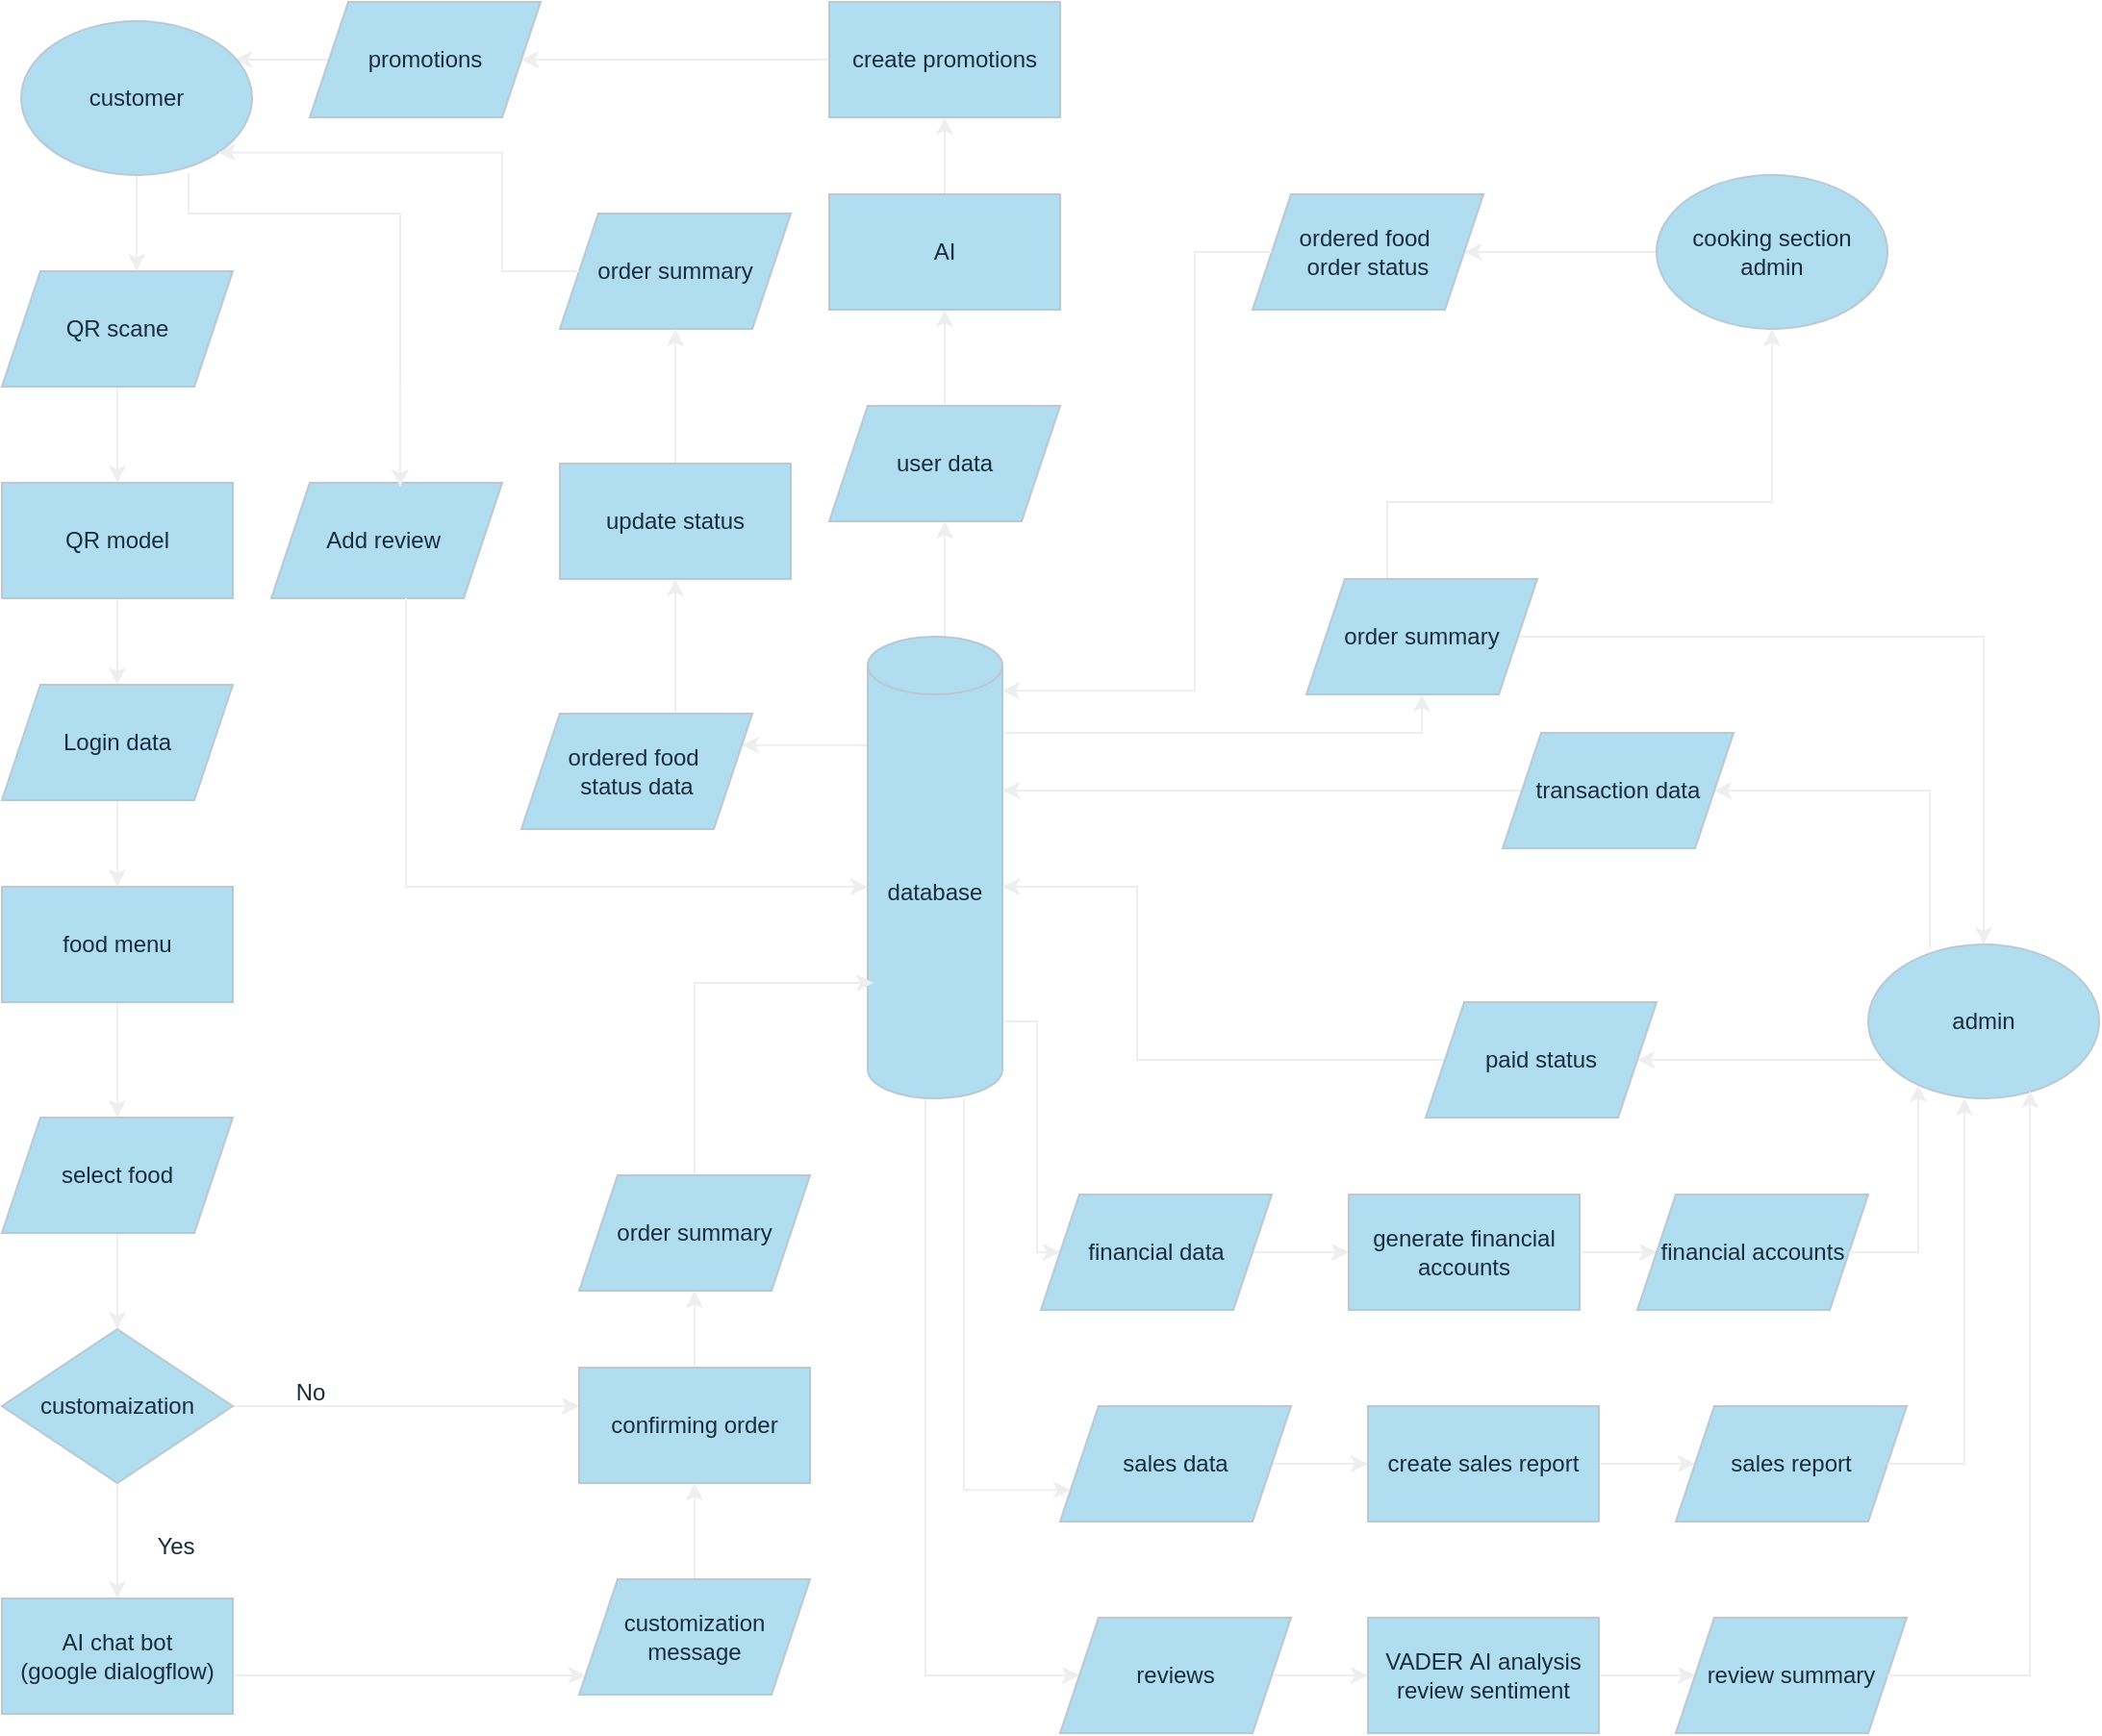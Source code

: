 <mxfile version="28.0.7">
  <diagram name="Page-1" id="G_To-kfEnW1Tt4dK6aYy">
    <mxGraphModel dx="2037" dy="1124" grid="1" gridSize="10" guides="1" tooltips="1" connect="1" arrows="1" fold="1" page="1" pageScale="1" pageWidth="1100" pageHeight="850" background="light-dark(#FFFFFF,#FFFFFF)" math="0" shadow="0">
      <root>
        <mxCell id="0" />
        <mxCell id="1" parent="0" />
        <mxCell id="4_LO66A1AGEw9mpRM7PJ-48" value="" style="edgeStyle=orthogonalEdgeStyle;rounded=0;orthogonalLoop=1;jettySize=auto;html=1;labelBackgroundColor=none;strokeColor=#EEEEEE;fontColor=default;" parent="1" source="4_LO66A1AGEw9mpRM7PJ-1" target="4_LO66A1AGEw9mpRM7PJ-7" edge="1">
          <mxGeometry relative="1" as="geometry" />
        </mxCell>
        <mxCell id="4_LO66A1AGEw9mpRM7PJ-1" value="QR model" style="rounded=0;whiteSpace=wrap;html=1;labelBackgroundColor=none;fillColor=#B1DDF0;strokeColor=#BAC8D3;fontColor=#182E3E;" parent="1" vertex="1">
          <mxGeometry x="10" y="290" width="120" height="60" as="geometry" />
        </mxCell>
        <mxCell id="4_LO66A1AGEw9mpRM7PJ-50" value="" style="edgeStyle=orthogonalEdgeStyle;rounded=0;orthogonalLoop=1;jettySize=auto;html=1;labelBackgroundColor=none;strokeColor=#EEEEEE;fontColor=default;" parent="1" source="4_LO66A1AGEw9mpRM7PJ-2" target="4_LO66A1AGEw9mpRM7PJ-8" edge="1">
          <mxGeometry relative="1" as="geometry" />
        </mxCell>
        <mxCell id="4_LO66A1AGEw9mpRM7PJ-2" value="food menu" style="rounded=0;whiteSpace=wrap;html=1;labelBackgroundColor=none;fillColor=#B1DDF0;strokeColor=#BAC8D3;fontColor=#182E3E;" parent="1" vertex="1">
          <mxGeometry x="10" y="500" width="120" height="60" as="geometry" />
        </mxCell>
        <mxCell id="4_LO66A1AGEw9mpRM7PJ-61" value="" style="edgeStyle=orthogonalEdgeStyle;rounded=0;orthogonalLoop=1;jettySize=auto;html=1;labelBackgroundColor=none;strokeColor=#EEEEEE;fontColor=default;" parent="1" source="4_LO66A1AGEw9mpRM7PJ-3" target="4_LO66A1AGEw9mpRM7PJ-33" edge="1">
          <mxGeometry relative="1" as="geometry">
            <Array as="points">
              <mxPoint x="900" y="590" />
              <mxPoint x="900" y="590" />
            </Array>
          </mxGeometry>
        </mxCell>
        <mxCell id="4_LO66A1AGEw9mpRM7PJ-96" style="edgeStyle=orthogonalEdgeStyle;rounded=0;orthogonalLoop=1;jettySize=auto;html=1;exitX=0.267;exitY=0.025;exitDx=0;exitDy=0;exitPerimeter=0;labelBackgroundColor=none;strokeColor=#EEEEEE;fontColor=default;entryX=1;entryY=0.5;entryDx=0;entryDy=0;" parent="1" source="4_LO66A1AGEw9mpRM7PJ-3" target="4_LO66A1AGEw9mpRM7PJ-31" edge="1">
          <mxGeometry relative="1" as="geometry">
            <Array as="points">
              <mxPoint x="1012" y="450" />
            </Array>
          </mxGeometry>
        </mxCell>
        <mxCell id="4_LO66A1AGEw9mpRM7PJ-3" value="admin" style="ellipse;whiteSpace=wrap;html=1;labelBackgroundColor=none;fillColor=#B1DDF0;strokeColor=#BAC8D3;fontColor=#182E3E;rounded=0;" parent="1" vertex="1">
          <mxGeometry x="980" y="530" width="120" height="80" as="geometry" />
        </mxCell>
        <mxCell id="4_LO66A1AGEw9mpRM7PJ-93" style="edgeStyle=orthogonalEdgeStyle;rounded=0;orthogonalLoop=1;jettySize=auto;html=1;entryX=1;entryY=0.5;entryDx=0;entryDy=0;labelBackgroundColor=none;strokeColor=#EEEEEE;fontColor=default;" parent="1" source="4_LO66A1AGEw9mpRM7PJ-4" target="4_LO66A1AGEw9mpRM7PJ-17" edge="1">
          <mxGeometry relative="1" as="geometry" />
        </mxCell>
        <mxCell id="4_LO66A1AGEw9mpRM7PJ-4" value="cooking section admin" style="ellipse;whiteSpace=wrap;html=1;labelBackgroundColor=none;fillColor=#B1DDF0;strokeColor=#BAC8D3;fontColor=#182E3E;rounded=0;" parent="1" vertex="1">
          <mxGeometry x="870" y="130" width="120" height="80" as="geometry" />
        </mxCell>
        <mxCell id="4_LO66A1AGEw9mpRM7PJ-88" style="edgeStyle=orthogonalEdgeStyle;rounded=0;orthogonalLoop=1;jettySize=auto;html=1;entryX=0;entryY=0.5;entryDx=0;entryDy=0;exitX=0.5;exitY=1;exitDx=0;exitDy=0;exitPerimeter=0;labelBackgroundColor=none;strokeColor=#EEEEEE;fontColor=default;" parent="1" source="4_LO66A1AGEw9mpRM7PJ-5" target="4_LO66A1AGEw9mpRM7PJ-22" edge="1">
          <mxGeometry relative="1" as="geometry">
            <mxPoint x="470" y="650" as="sourcePoint" />
            <mxPoint x="457.955" y="933.636" as="targetPoint" />
            <Array as="points">
              <mxPoint x="490" y="610" />
              <mxPoint x="490" y="910" />
            </Array>
          </mxGeometry>
        </mxCell>
        <mxCell id="4_LO66A1AGEw9mpRM7PJ-99" style="edgeStyle=orthogonalEdgeStyle;rounded=0;orthogonalLoop=1;jettySize=auto;html=1;entryX=0;entryY=0.75;entryDx=0;entryDy=0;labelBackgroundColor=none;strokeColor=#EEEEEE;fontColor=default;" parent="1" source="4_LO66A1AGEw9mpRM7PJ-5" target="4_LO66A1AGEw9mpRM7PJ-21" edge="1">
          <mxGeometry relative="1" as="geometry">
            <Array as="points">
              <mxPoint x="510" y="814" />
            </Array>
          </mxGeometry>
        </mxCell>
        <mxCell id="4_LO66A1AGEw9mpRM7PJ-100" style="edgeStyle=orthogonalEdgeStyle;rounded=0;orthogonalLoop=1;jettySize=auto;html=1;labelBackgroundColor=none;strokeColor=#EEEEEE;fontColor=default;" parent="1" source="4_LO66A1AGEw9mpRM7PJ-5" target="4_LO66A1AGEw9mpRM7PJ-20" edge="1">
          <mxGeometry relative="1" as="geometry">
            <Array as="points">
              <mxPoint x="548" y="570" />
            </Array>
          </mxGeometry>
        </mxCell>
        <mxCell id="s75OINqnJ2JToMrL05w--2" value="" style="edgeStyle=orthogonalEdgeStyle;rounded=0;orthogonalLoop=1;jettySize=auto;html=1;labelBackgroundColor=none;strokeColor=#EEEEEE;fontColor=default;" edge="1" parent="1" source="4_LO66A1AGEw9mpRM7PJ-5" target="4_LO66A1AGEw9mpRM7PJ-14">
          <mxGeometry relative="1" as="geometry">
            <Array as="points">
              <mxPoint x="500" y="360" />
              <mxPoint x="500" y="360" />
            </Array>
          </mxGeometry>
        </mxCell>
        <mxCell id="s75OINqnJ2JToMrL05w--3" style="edgeStyle=orthogonalEdgeStyle;rounded=0;orthogonalLoop=1;jettySize=auto;html=1;entryX=1;entryY=0.25;entryDx=0;entryDy=0;exitX=0.029;exitY=0.196;exitDx=0;exitDy=0;exitPerimeter=0;labelBackgroundColor=none;strokeColor=#EEEEEE;fontColor=default;" edge="1" parent="1" source="4_LO66A1AGEw9mpRM7PJ-5" target="4_LO66A1AGEw9mpRM7PJ-35">
          <mxGeometry relative="1" as="geometry">
            <Array as="points">
              <mxPoint x="462" y="426" />
            </Array>
          </mxGeometry>
        </mxCell>
        <mxCell id="s75OINqnJ2JToMrL05w--12" style="edgeStyle=orthogonalEdgeStyle;rounded=0;orthogonalLoop=1;jettySize=auto;html=1;entryX=0.5;entryY=1;entryDx=0;entryDy=0;strokeColor=#EEEEEE;fontColor=#FFFFFF;" edge="1" parent="1" source="4_LO66A1AGEw9mpRM7PJ-5" target="4_LO66A1AGEw9mpRM7PJ-18">
          <mxGeometry relative="1" as="geometry">
            <Array as="points">
              <mxPoint x="748" y="420" />
            </Array>
          </mxGeometry>
        </mxCell>
        <mxCell id="4_LO66A1AGEw9mpRM7PJ-5" value="database" style="shape=cylinder3;whiteSpace=wrap;html=1;boundedLbl=1;backgroundOutline=1;size=15;labelBackgroundColor=none;fillColor=#B1DDF0;strokeColor=#BAC8D3;fontColor=#182E3E;rounded=0;" parent="1" vertex="1">
          <mxGeometry x="460" y="370" width="70" height="240" as="geometry" />
        </mxCell>
        <mxCell id="4_LO66A1AGEw9mpRM7PJ-47" value="" style="edgeStyle=orthogonalEdgeStyle;rounded=0;orthogonalLoop=1;jettySize=auto;html=1;labelBackgroundColor=none;strokeColor=#EEEEEE;fontColor=default;" parent="1" source="4_LO66A1AGEw9mpRM7PJ-6" target="4_LO66A1AGEw9mpRM7PJ-1" edge="1">
          <mxGeometry relative="1" as="geometry" />
        </mxCell>
        <mxCell id="4_LO66A1AGEw9mpRM7PJ-6" value="QR scane" style="shape=parallelogram;perimeter=parallelogramPerimeter;whiteSpace=wrap;html=1;fixedSize=1;labelBackgroundColor=none;fillColor=#B1DDF0;strokeColor=#BAC8D3;fontColor=#182E3E;rounded=0;" parent="1" vertex="1">
          <mxGeometry x="10" y="180" width="120" height="60" as="geometry" />
        </mxCell>
        <mxCell id="4_LO66A1AGEw9mpRM7PJ-49" value="" style="edgeStyle=orthogonalEdgeStyle;rounded=0;orthogonalLoop=1;jettySize=auto;html=1;labelBackgroundColor=none;strokeColor=#EEEEEE;fontColor=default;" parent="1" source="4_LO66A1AGEw9mpRM7PJ-7" target="4_LO66A1AGEw9mpRM7PJ-2" edge="1">
          <mxGeometry relative="1" as="geometry" />
        </mxCell>
        <mxCell id="4_LO66A1AGEw9mpRM7PJ-7" value="Login data" style="shape=parallelogram;perimeter=parallelogramPerimeter;whiteSpace=wrap;html=1;fixedSize=1;labelBackgroundColor=none;fillColor=#B1DDF0;strokeColor=#BAC8D3;fontColor=#182E3E;rounded=0;" parent="1" vertex="1">
          <mxGeometry x="10" y="395" width="120" height="60" as="geometry" />
        </mxCell>
        <mxCell id="4_LO66A1AGEw9mpRM7PJ-51" value="" style="edgeStyle=orthogonalEdgeStyle;rounded=0;orthogonalLoop=1;jettySize=auto;html=1;labelBackgroundColor=none;strokeColor=#EEEEEE;fontColor=default;" parent="1" source="4_LO66A1AGEw9mpRM7PJ-8" target="4_LO66A1AGEw9mpRM7PJ-9" edge="1">
          <mxGeometry relative="1" as="geometry" />
        </mxCell>
        <mxCell id="4_LO66A1AGEw9mpRM7PJ-8" value="select food" style="shape=parallelogram;perimeter=parallelogramPerimeter;whiteSpace=wrap;html=1;fixedSize=1;labelBackgroundColor=none;fillColor=#B1DDF0;strokeColor=#BAC8D3;fontColor=#182E3E;rounded=0;" parent="1" vertex="1">
          <mxGeometry x="10" y="620" width="120" height="60" as="geometry" />
        </mxCell>
        <mxCell id="4_LO66A1AGEw9mpRM7PJ-52" value="" style="edgeStyle=orthogonalEdgeStyle;rounded=0;orthogonalLoop=1;jettySize=auto;html=1;labelBackgroundColor=none;strokeColor=#EEEEEE;fontColor=default;" parent="1" source="4_LO66A1AGEw9mpRM7PJ-9" target="4_LO66A1AGEw9mpRM7PJ-10" edge="1">
          <mxGeometry relative="1" as="geometry" />
        </mxCell>
        <mxCell id="4_LO66A1AGEw9mpRM7PJ-53" value="" style="edgeStyle=orthogonalEdgeStyle;rounded=0;orthogonalLoop=1;jettySize=auto;html=1;labelBackgroundColor=none;strokeColor=#EEEEEE;fontColor=default;" parent="1" source="4_LO66A1AGEw9mpRM7PJ-9" target="4_LO66A1AGEw9mpRM7PJ-12" edge="1">
          <mxGeometry relative="1" as="geometry">
            <Array as="points">
              <mxPoint x="200" y="770" />
              <mxPoint x="200" y="770" />
            </Array>
          </mxGeometry>
        </mxCell>
        <mxCell id="4_LO66A1AGEw9mpRM7PJ-9" value="customaization" style="rhombus;whiteSpace=wrap;html=1;labelBackgroundColor=none;fillColor=#B1DDF0;strokeColor=#BAC8D3;fontColor=#182E3E;rounded=0;" parent="1" vertex="1">
          <mxGeometry x="10" y="730" width="120" height="80" as="geometry" />
        </mxCell>
        <mxCell id="4_LO66A1AGEw9mpRM7PJ-54" value="" style="edgeStyle=orthogonalEdgeStyle;rounded=0;orthogonalLoop=1;jettySize=auto;html=1;labelBackgroundColor=none;strokeColor=#EEEEEE;fontColor=default;" parent="1" source="4_LO66A1AGEw9mpRM7PJ-10" target="4_LO66A1AGEw9mpRM7PJ-11" edge="1">
          <mxGeometry relative="1" as="geometry">
            <Array as="points">
              <mxPoint x="220" y="910" />
              <mxPoint x="220" y="910" />
            </Array>
          </mxGeometry>
        </mxCell>
        <mxCell id="4_LO66A1AGEw9mpRM7PJ-10" value="&lt;div&gt;AI chat bot&lt;/div&gt;&lt;div&gt;(google dialogflow)&lt;/div&gt;" style="rounded=0;whiteSpace=wrap;html=1;labelBackgroundColor=none;fillColor=#B1DDF0;strokeColor=#BAC8D3;fontColor=#182E3E;" parent="1" vertex="1">
          <mxGeometry x="10" y="870" width="120" height="60" as="geometry" />
        </mxCell>
        <mxCell id="4_LO66A1AGEw9mpRM7PJ-55" value="" style="edgeStyle=orthogonalEdgeStyle;rounded=0;orthogonalLoop=1;jettySize=auto;html=1;labelBackgroundColor=none;strokeColor=#EEEEEE;fontColor=default;" parent="1" source="4_LO66A1AGEw9mpRM7PJ-11" target="4_LO66A1AGEw9mpRM7PJ-12" edge="1">
          <mxGeometry relative="1" as="geometry" />
        </mxCell>
        <mxCell id="4_LO66A1AGEw9mpRM7PJ-11" value="customization message" style="shape=parallelogram;perimeter=parallelogramPerimeter;whiteSpace=wrap;html=1;fixedSize=1;labelBackgroundColor=none;fillColor=#B1DDF0;strokeColor=#BAC8D3;fontColor=#182E3E;rounded=0;" parent="1" vertex="1">
          <mxGeometry x="310" y="860" width="120" height="60" as="geometry" />
        </mxCell>
        <mxCell id="4_LO66A1AGEw9mpRM7PJ-56" value="" style="edgeStyle=orthogonalEdgeStyle;rounded=0;orthogonalLoop=1;jettySize=auto;html=1;labelBackgroundColor=none;strokeColor=#EEEEEE;fontColor=default;" parent="1" source="4_LO66A1AGEw9mpRM7PJ-12" target="4_LO66A1AGEw9mpRM7PJ-13" edge="1">
          <mxGeometry relative="1" as="geometry" />
        </mxCell>
        <mxCell id="4_LO66A1AGEw9mpRM7PJ-12" value="confirming order" style="rounded=0;whiteSpace=wrap;html=1;labelBackgroundColor=none;fillColor=#B1DDF0;strokeColor=#BAC8D3;fontColor=#182E3E;" parent="1" vertex="1">
          <mxGeometry x="310" y="750" width="120" height="60" as="geometry" />
        </mxCell>
        <mxCell id="s75OINqnJ2JToMrL05w--10" style="edgeStyle=orthogonalEdgeStyle;rounded=0;orthogonalLoop=1;jettySize=auto;html=1;exitX=0.5;exitY=0;exitDx=0;exitDy=0;entryX=0.043;entryY=0.75;entryDx=0;entryDy=0;entryPerimeter=0;labelBackgroundColor=none;strokeColor=#EEEEEE;fontColor=default;" edge="1" parent="1" source="4_LO66A1AGEw9mpRM7PJ-13" target="4_LO66A1AGEw9mpRM7PJ-5">
          <mxGeometry relative="1" as="geometry">
            <mxPoint x="450" y="550" as="targetPoint" />
            <Array as="points">
              <mxPoint x="370" y="550" />
            </Array>
          </mxGeometry>
        </mxCell>
        <mxCell id="4_LO66A1AGEw9mpRM7PJ-13" value="order summary" style="shape=parallelogram;perimeter=parallelogramPerimeter;whiteSpace=wrap;html=1;fixedSize=1;labelBackgroundColor=none;fillColor=#B1DDF0;strokeColor=#BAC8D3;fontColor=#182E3E;rounded=0;" parent="1" vertex="1">
          <mxGeometry x="310" y="650" width="120" height="60" as="geometry" />
        </mxCell>
        <mxCell id="4_LO66A1AGEw9mpRM7PJ-37" value="" style="edgeStyle=orthogonalEdgeStyle;rounded=0;orthogonalLoop=1;jettySize=auto;html=1;labelBackgroundColor=none;strokeColor=#EEEEEE;fontColor=default;" parent="1" source="4_LO66A1AGEw9mpRM7PJ-14" target="4_LO66A1AGEw9mpRM7PJ-15" edge="1">
          <mxGeometry relative="1" as="geometry" />
        </mxCell>
        <mxCell id="4_LO66A1AGEw9mpRM7PJ-14" value="user data" style="shape=parallelogram;perimeter=parallelogramPerimeter;whiteSpace=wrap;html=1;fixedSize=1;labelBackgroundColor=none;fillColor=#B1DDF0;strokeColor=#BAC8D3;fontColor=#182E3E;rounded=0;" parent="1" vertex="1">
          <mxGeometry x="440" y="250" width="120" height="60" as="geometry" />
        </mxCell>
        <mxCell id="4_LO66A1AGEw9mpRM7PJ-38" value="" style="edgeStyle=orthogonalEdgeStyle;rounded=0;orthogonalLoop=1;jettySize=auto;html=1;labelBackgroundColor=none;strokeColor=#EEEEEE;fontColor=default;" parent="1" source="4_LO66A1AGEw9mpRM7PJ-15" target="4_LO66A1AGEw9mpRM7PJ-36" edge="1">
          <mxGeometry relative="1" as="geometry" />
        </mxCell>
        <mxCell id="4_LO66A1AGEw9mpRM7PJ-15" value="AI" style="rounded=0;whiteSpace=wrap;html=1;labelBackgroundColor=none;fillColor=#B1DDF0;strokeColor=#BAC8D3;fontColor=#182E3E;" parent="1" vertex="1">
          <mxGeometry x="440" y="140" width="120" height="60" as="geometry" />
        </mxCell>
        <mxCell id="4_LO66A1AGEw9mpRM7PJ-40" value="" style="edgeStyle=orthogonalEdgeStyle;rounded=0;orthogonalLoop=1;jettySize=auto;html=1;entryX=0.925;entryY=0.238;entryDx=0;entryDy=0;entryPerimeter=0;labelBackgroundColor=none;strokeColor=#EEEEEE;fontColor=default;" parent="1" source="4_LO66A1AGEw9mpRM7PJ-16" target="4_LO66A1AGEw9mpRM7PJ-23" edge="1">
          <mxGeometry relative="1" as="geometry">
            <Array as="points">
              <mxPoint x="131" y="70" />
            </Array>
          </mxGeometry>
        </mxCell>
        <mxCell id="4_LO66A1AGEw9mpRM7PJ-16" value="promotions" style="shape=parallelogram;perimeter=parallelogramPerimeter;whiteSpace=wrap;html=1;fixedSize=1;labelBackgroundColor=none;fillColor=#B1DDF0;strokeColor=#BAC8D3;fontColor=#182E3E;rounded=0;" parent="1" vertex="1">
          <mxGeometry x="170" y="40" width="120" height="60" as="geometry" />
        </mxCell>
        <mxCell id="4_LO66A1AGEw9mpRM7PJ-17" value="&lt;div&gt;ordered food&amp;nbsp;&lt;/div&gt;order status" style="shape=parallelogram;perimeter=parallelogramPerimeter;whiteSpace=wrap;html=1;fixedSize=1;labelBackgroundColor=none;fillColor=#B1DDF0;strokeColor=#BAC8D3;fontColor=#182E3E;rounded=0;" parent="1" vertex="1">
          <mxGeometry x="660" y="140" width="120" height="60" as="geometry" />
        </mxCell>
        <mxCell id="4_LO66A1AGEw9mpRM7PJ-59" value="" style="edgeStyle=orthogonalEdgeStyle;rounded=0;orthogonalLoop=1;jettySize=auto;html=1;entryX=0.5;entryY=0;entryDx=0;entryDy=0;labelBackgroundColor=none;strokeColor=#EEEEEE;fontColor=default;" parent="1" source="4_LO66A1AGEw9mpRM7PJ-18" target="4_LO66A1AGEw9mpRM7PJ-3" edge="1">
          <mxGeometry relative="1" as="geometry" />
        </mxCell>
        <mxCell id="4_LO66A1AGEw9mpRM7PJ-60" value="" style="edgeStyle=orthogonalEdgeStyle;rounded=0;orthogonalLoop=1;jettySize=auto;html=1;entryX=0.5;entryY=1;entryDx=0;entryDy=0;labelBackgroundColor=none;strokeColor=#EEEEEE;fontColor=default;" parent="1" source="4_LO66A1AGEw9mpRM7PJ-18" target="4_LO66A1AGEw9mpRM7PJ-4" edge="1">
          <mxGeometry relative="1" as="geometry">
            <Array as="points">
              <mxPoint x="730" y="300" />
              <mxPoint x="930" y="300" />
            </Array>
          </mxGeometry>
        </mxCell>
        <mxCell id="4_LO66A1AGEw9mpRM7PJ-18" value="order summary" style="shape=parallelogram;perimeter=parallelogramPerimeter;whiteSpace=wrap;html=1;fixedSize=1;labelBackgroundColor=none;fillColor=#B1DDF0;strokeColor=#BAC8D3;fontColor=#182E3E;rounded=0;" parent="1" vertex="1">
          <mxGeometry x="688" y="340" width="120" height="60" as="geometry" />
        </mxCell>
        <mxCell id="4_LO66A1AGEw9mpRM7PJ-19" value="order summary" style="shape=parallelogram;perimeter=parallelogramPerimeter;whiteSpace=wrap;html=1;fixedSize=1;labelBackgroundColor=none;fillColor=#B1DDF0;strokeColor=#BAC8D3;fontColor=#182E3E;rounded=0;" parent="1" vertex="1">
          <mxGeometry x="300" y="150" width="120" height="60" as="geometry" />
        </mxCell>
        <mxCell id="4_LO66A1AGEw9mpRM7PJ-81" style="edgeStyle=orthogonalEdgeStyle;rounded=0;orthogonalLoop=1;jettySize=auto;html=1;entryX=0;entryY=0.5;entryDx=0;entryDy=0;labelBackgroundColor=none;strokeColor=#EEEEEE;fontColor=default;" parent="1" source="4_LO66A1AGEw9mpRM7PJ-20" target="4_LO66A1AGEw9mpRM7PJ-24" edge="1">
          <mxGeometry relative="1" as="geometry">
            <mxPoint x="638" y="700" as="targetPoint" />
          </mxGeometry>
        </mxCell>
        <mxCell id="4_LO66A1AGEw9mpRM7PJ-20" value="financial data" style="shape=parallelogram;perimeter=parallelogramPerimeter;whiteSpace=wrap;html=1;fixedSize=1;labelBackgroundColor=none;fillColor=#B1DDF0;strokeColor=#BAC8D3;fontColor=#182E3E;rounded=0;" parent="1" vertex="1">
          <mxGeometry x="550" y="660" width="120" height="60" as="geometry" />
        </mxCell>
        <mxCell id="4_LO66A1AGEw9mpRM7PJ-85" style="edgeStyle=orthogonalEdgeStyle;rounded=0;orthogonalLoop=1;jettySize=auto;html=1;labelBackgroundColor=none;strokeColor=#EEEEEE;fontColor=default;" parent="1" source="4_LO66A1AGEw9mpRM7PJ-21" target="4_LO66A1AGEw9mpRM7PJ-26" edge="1">
          <mxGeometry relative="1" as="geometry" />
        </mxCell>
        <mxCell id="4_LO66A1AGEw9mpRM7PJ-21" value="sales data" style="shape=parallelogram;perimeter=parallelogramPerimeter;whiteSpace=wrap;html=1;fixedSize=1;labelBackgroundColor=none;fillColor=#B1DDF0;strokeColor=#BAC8D3;fontColor=#182E3E;rounded=0;" parent="1" vertex="1">
          <mxGeometry x="560" y="770" width="120" height="60" as="geometry" />
        </mxCell>
        <mxCell id="4_LO66A1AGEw9mpRM7PJ-89" style="edgeStyle=orthogonalEdgeStyle;rounded=0;orthogonalLoop=1;jettySize=auto;html=1;entryX=0;entryY=0.5;entryDx=0;entryDy=0;labelBackgroundColor=none;strokeColor=#EEEEEE;fontColor=default;" parent="1" source="4_LO66A1AGEw9mpRM7PJ-22" target="4_LO66A1AGEw9mpRM7PJ-29" edge="1">
          <mxGeometry relative="1" as="geometry" />
        </mxCell>
        <mxCell id="4_LO66A1AGEw9mpRM7PJ-22" value="reviews" style="shape=parallelogram;perimeter=parallelogramPerimeter;whiteSpace=wrap;html=1;fixedSize=1;labelBackgroundColor=none;fillColor=#B1DDF0;strokeColor=#BAC8D3;fontColor=#182E3E;rounded=0;" parent="1" vertex="1">
          <mxGeometry x="560" y="880" width="120" height="60" as="geometry" />
        </mxCell>
        <mxCell id="4_LO66A1AGEw9mpRM7PJ-46" value="" style="edgeStyle=orthogonalEdgeStyle;rounded=0;orthogonalLoop=1;jettySize=auto;html=1;labelBackgroundColor=none;strokeColor=#EEEEEE;fontColor=default;" parent="1" source="4_LO66A1AGEw9mpRM7PJ-23" target="4_LO66A1AGEw9mpRM7PJ-6" edge="1">
          <mxGeometry relative="1" as="geometry">
            <Array as="points">
              <mxPoint x="80" y="170" />
              <mxPoint x="80" y="170" />
            </Array>
          </mxGeometry>
        </mxCell>
        <mxCell id="4_LO66A1AGEw9mpRM7PJ-23" value="customer" style="ellipse;whiteSpace=wrap;html=1;labelBackgroundColor=none;fillColor=#B1DDF0;strokeColor=#BAC8D3;fontColor=#182E3E;rounded=0;" parent="1" vertex="1">
          <mxGeometry x="20" y="50" width="120" height="80" as="geometry" />
        </mxCell>
        <mxCell id="4_LO66A1AGEw9mpRM7PJ-82" style="edgeStyle=orthogonalEdgeStyle;rounded=0;orthogonalLoop=1;jettySize=auto;html=1;entryX=0;entryY=0.5;entryDx=0;entryDy=0;labelBackgroundColor=none;strokeColor=#EEEEEE;fontColor=default;" parent="1" source="4_LO66A1AGEw9mpRM7PJ-24" target="4_LO66A1AGEw9mpRM7PJ-25" edge="1">
          <mxGeometry relative="1" as="geometry" />
        </mxCell>
        <mxCell id="4_LO66A1AGEw9mpRM7PJ-24" value="generate financial accounts" style="rounded=0;whiteSpace=wrap;html=1;labelBackgroundColor=none;fillColor=#B1DDF0;strokeColor=#BAC8D3;fontColor=#182E3E;" parent="1" vertex="1">
          <mxGeometry x="710" y="660" width="120" height="60" as="geometry" />
        </mxCell>
        <mxCell id="4_LO66A1AGEw9mpRM7PJ-25" value="financial accounts" style="shape=parallelogram;perimeter=parallelogramPerimeter;whiteSpace=wrap;html=1;fixedSize=1;labelBackgroundColor=none;fillColor=#B1DDF0;strokeColor=#BAC8D3;fontColor=#182E3E;rounded=0;" parent="1" vertex="1">
          <mxGeometry x="860" y="660" width="120" height="60" as="geometry" />
        </mxCell>
        <mxCell id="4_LO66A1AGEw9mpRM7PJ-86" style="edgeStyle=orthogonalEdgeStyle;rounded=0;orthogonalLoop=1;jettySize=auto;html=1;labelBackgroundColor=none;strokeColor=#EEEEEE;fontColor=default;" parent="1" source="4_LO66A1AGEw9mpRM7PJ-26" target="4_LO66A1AGEw9mpRM7PJ-27" edge="1">
          <mxGeometry relative="1" as="geometry" />
        </mxCell>
        <mxCell id="4_LO66A1AGEw9mpRM7PJ-26" value="create sales report" style="rounded=0;whiteSpace=wrap;html=1;labelBackgroundColor=none;fillColor=#B1DDF0;strokeColor=#BAC8D3;fontColor=#182E3E;" parent="1" vertex="1">
          <mxGeometry x="720" y="770" width="120" height="60" as="geometry" />
        </mxCell>
        <mxCell id="4_LO66A1AGEw9mpRM7PJ-27" value="sales report" style="shape=parallelogram;perimeter=parallelogramPerimeter;whiteSpace=wrap;html=1;fixedSize=1;labelBackgroundColor=none;fillColor=#B1DDF0;strokeColor=#BAC8D3;fontColor=#182E3E;rounded=0;" parent="1" vertex="1">
          <mxGeometry x="880" y="770" width="120" height="60" as="geometry" />
        </mxCell>
        <mxCell id="4_LO66A1AGEw9mpRM7PJ-90" style="edgeStyle=orthogonalEdgeStyle;rounded=0;orthogonalLoop=1;jettySize=auto;html=1;entryX=0;entryY=0.5;entryDx=0;entryDy=0;labelBackgroundColor=none;strokeColor=#EEEEEE;fontColor=default;" parent="1" source="4_LO66A1AGEw9mpRM7PJ-29" target="4_LO66A1AGEw9mpRM7PJ-30" edge="1">
          <mxGeometry relative="1" as="geometry" />
        </mxCell>
        <mxCell id="4_LO66A1AGEw9mpRM7PJ-29" value="VADER&amp;nbsp;AI analysis review sentiment" style="rounded=0;whiteSpace=wrap;html=1;labelBackgroundColor=none;fillColor=#B1DDF0;strokeColor=#BAC8D3;fontColor=#182E3E;" parent="1" vertex="1">
          <mxGeometry x="720" y="880" width="120" height="60" as="geometry" />
        </mxCell>
        <mxCell id="4_LO66A1AGEw9mpRM7PJ-30" value="review summary" style="shape=parallelogram;perimeter=parallelogramPerimeter;whiteSpace=wrap;html=1;fixedSize=1;labelBackgroundColor=none;fillColor=#B1DDF0;strokeColor=#BAC8D3;fontColor=#182E3E;rounded=0;" parent="1" vertex="1">
          <mxGeometry x="880" y="880" width="120" height="60" as="geometry" />
        </mxCell>
        <mxCell id="4_LO66A1AGEw9mpRM7PJ-67" value="" style="edgeStyle=orthogonalEdgeStyle;rounded=0;orthogonalLoop=1;jettySize=auto;html=1;labelBackgroundColor=none;strokeColor=#EEEEEE;fontColor=default;" parent="1" source="4_LO66A1AGEw9mpRM7PJ-31" target="4_LO66A1AGEw9mpRM7PJ-5" edge="1">
          <mxGeometry relative="1" as="geometry">
            <Array as="points">
              <mxPoint x="790" y="460" />
            </Array>
          </mxGeometry>
        </mxCell>
        <mxCell id="4_LO66A1AGEw9mpRM7PJ-31" value="transaction data" style="shape=parallelogram;perimeter=parallelogramPerimeter;whiteSpace=wrap;html=1;fixedSize=1;labelBackgroundColor=none;fillColor=#B1DDF0;strokeColor=#BAC8D3;fontColor=#182E3E;rounded=0;" parent="1" vertex="1">
          <mxGeometry x="790" y="420" width="120" height="60" as="geometry" />
        </mxCell>
        <mxCell id="4_LO66A1AGEw9mpRM7PJ-62" value="" style="edgeStyle=orthogonalEdgeStyle;rounded=0;orthogonalLoop=1;jettySize=auto;html=1;exitX=0;exitY=0.5;exitDx=0;exitDy=0;labelBackgroundColor=none;strokeColor=#EEEEEE;fontColor=default;" parent="1" source="4_LO66A1AGEw9mpRM7PJ-33" target="4_LO66A1AGEw9mpRM7PJ-5" edge="1">
          <mxGeometry relative="1" as="geometry">
            <mxPoint x="600" y="435" as="sourcePoint" />
            <mxPoint x="450" y="415" as="targetPoint" />
            <Array as="points">
              <mxPoint x="600" y="590" />
              <mxPoint x="600" y="500" />
            </Array>
          </mxGeometry>
        </mxCell>
        <mxCell id="4_LO66A1AGEw9mpRM7PJ-33" value="paid status" style="shape=parallelogram;perimeter=parallelogramPerimeter;whiteSpace=wrap;html=1;fixedSize=1;labelBackgroundColor=none;fillColor=#B1DDF0;strokeColor=#BAC8D3;fontColor=#182E3E;rounded=0;" parent="1" vertex="1">
          <mxGeometry x="750" y="560" width="120" height="60" as="geometry" />
        </mxCell>
        <mxCell id="4_LO66A1AGEw9mpRM7PJ-44" value="" style="edgeStyle=orthogonalEdgeStyle;rounded=0;orthogonalLoop=1;jettySize=auto;html=1;labelBackgroundColor=none;strokeColor=#EEEEEE;fontColor=default;" parent="1" source="4_LO66A1AGEw9mpRM7PJ-34" target="4_LO66A1AGEw9mpRM7PJ-19" edge="1">
          <mxGeometry relative="1" as="geometry">
            <Array as="points">
              <mxPoint x="360" y="290" />
              <mxPoint x="360" y="290" />
            </Array>
          </mxGeometry>
        </mxCell>
        <mxCell id="4_LO66A1AGEw9mpRM7PJ-34" value="update status" style="rounded=0;whiteSpace=wrap;html=1;labelBackgroundColor=none;fillColor=#B1DDF0;strokeColor=#BAC8D3;fontColor=#182E3E;" parent="1" vertex="1">
          <mxGeometry x="300" y="280" width="120" height="60" as="geometry" />
        </mxCell>
        <mxCell id="4_LO66A1AGEw9mpRM7PJ-43" value="" style="edgeStyle=orthogonalEdgeStyle;rounded=0;orthogonalLoop=1;jettySize=auto;html=1;labelBackgroundColor=none;strokeColor=#EEEEEE;fontColor=default;" parent="1" source="4_LO66A1AGEw9mpRM7PJ-35" target="4_LO66A1AGEw9mpRM7PJ-34" edge="1">
          <mxGeometry relative="1" as="geometry">
            <Array as="points">
              <mxPoint x="360" y="380" />
              <mxPoint x="360" y="380" />
            </Array>
          </mxGeometry>
        </mxCell>
        <mxCell id="4_LO66A1AGEw9mpRM7PJ-35" value="&lt;div&gt;ordered food&amp;nbsp;&lt;/div&gt;&lt;div&gt;status data&lt;/div&gt;" style="shape=parallelogram;perimeter=parallelogramPerimeter;whiteSpace=wrap;html=1;fixedSize=1;labelBackgroundColor=none;fillColor=#B1DDF0;strokeColor=#BAC8D3;fontColor=#182E3E;rounded=0;" parent="1" vertex="1">
          <mxGeometry x="280" y="410" width="120" height="60" as="geometry" />
        </mxCell>
        <mxCell id="4_LO66A1AGEw9mpRM7PJ-39" value="" style="edgeStyle=orthogonalEdgeStyle;rounded=0;orthogonalLoop=1;jettySize=auto;html=1;labelBackgroundColor=none;strokeColor=#EEEEEE;fontColor=default;" parent="1" source="4_LO66A1AGEw9mpRM7PJ-36" target="4_LO66A1AGEw9mpRM7PJ-16" edge="1">
          <mxGeometry relative="1" as="geometry" />
        </mxCell>
        <mxCell id="4_LO66A1AGEw9mpRM7PJ-36" value="create promotions" style="rounded=0;whiteSpace=wrap;html=1;labelBackgroundColor=none;fillColor=#B1DDF0;strokeColor=#BAC8D3;fontColor=#182E3E;" parent="1" vertex="1">
          <mxGeometry x="440" y="40" width="120" height="60" as="geometry" />
        </mxCell>
        <mxCell id="4_LO66A1AGEw9mpRM7PJ-83" style="edgeStyle=orthogonalEdgeStyle;rounded=0;orthogonalLoop=1;jettySize=auto;html=1;entryX=0.217;entryY=0.913;entryDx=0;entryDy=0;entryPerimeter=0;exitX=1;exitY=0.5;exitDx=0;exitDy=0;labelBackgroundColor=none;strokeColor=#EEEEEE;fontColor=default;" parent="1" source="4_LO66A1AGEw9mpRM7PJ-25" target="4_LO66A1AGEw9mpRM7PJ-3" edge="1">
          <mxGeometry relative="1" as="geometry">
            <mxPoint x="975" y="618" as="targetPoint" />
            <Array as="points">
              <mxPoint x="1006" y="690" />
            </Array>
          </mxGeometry>
        </mxCell>
        <mxCell id="4_LO66A1AGEw9mpRM7PJ-87" style="edgeStyle=orthogonalEdgeStyle;rounded=0;orthogonalLoop=1;jettySize=auto;html=1;entryX=0.417;entryY=1;entryDx=0;entryDy=0;entryPerimeter=0;exitX=1;exitY=0.5;exitDx=0;exitDy=0;labelBackgroundColor=none;strokeColor=#EEEEEE;fontColor=default;" parent="1" source="4_LO66A1AGEw9mpRM7PJ-27" target="4_LO66A1AGEw9mpRM7PJ-3" edge="1">
          <mxGeometry relative="1" as="geometry">
            <mxPoint x="993.96" y="622" as="targetPoint" />
            <Array as="points">
              <mxPoint x="1030" y="800" />
            </Array>
          </mxGeometry>
        </mxCell>
        <mxCell id="4_LO66A1AGEw9mpRM7PJ-91" style="edgeStyle=orthogonalEdgeStyle;rounded=0;orthogonalLoop=1;jettySize=auto;html=1;entryX=0.7;entryY=0.95;entryDx=0;entryDy=0;entryPerimeter=0;exitX=1;exitY=0.5;exitDx=0;exitDy=0;labelBackgroundColor=none;strokeColor=#EEEEEE;fontColor=default;" parent="1" source="4_LO66A1AGEw9mpRM7PJ-30" target="4_LO66A1AGEw9mpRM7PJ-3" edge="1">
          <mxGeometry relative="1" as="geometry">
            <mxPoint x="1026.96" y="619.04" as="targetPoint" />
            <Array as="points">
              <mxPoint x="1064" y="910" />
            </Array>
          </mxGeometry>
        </mxCell>
        <mxCell id="4_LO66A1AGEw9mpRM7PJ-94" style="edgeStyle=orthogonalEdgeStyle;rounded=0;orthogonalLoop=1;jettySize=auto;html=1;entryX=1;entryY=0.117;entryDx=0;entryDy=0;entryPerimeter=0;labelBackgroundColor=none;strokeColor=#EEEEEE;fontColor=default;" parent="1" source="4_LO66A1AGEw9mpRM7PJ-17" target="4_LO66A1AGEw9mpRM7PJ-5" edge="1">
          <mxGeometry relative="1" as="geometry">
            <Array as="points">
              <mxPoint x="630" y="170" />
              <mxPoint x="630" y="398" />
            </Array>
          </mxGeometry>
        </mxCell>
        <mxCell id="4_LO66A1AGEw9mpRM7PJ-101" value="No" style="text;html=1;align=center;verticalAlign=middle;resizable=0;points=[];autosize=1;strokeColor=none;fillColor=none;labelBackgroundColor=none;fontColor=#182E3E;rounded=0;" parent="1" vertex="1">
          <mxGeometry x="150" y="748" width="40" height="30" as="geometry" />
        </mxCell>
        <mxCell id="4_LO66A1AGEw9mpRM7PJ-102" value="Yes" style="text;html=1;align=center;verticalAlign=middle;resizable=0;points=[];autosize=1;strokeColor=none;fillColor=none;labelBackgroundColor=none;fontColor=#182E3E;rounded=0;" parent="1" vertex="1">
          <mxGeometry x="80" y="828" width="40" height="30" as="geometry" />
        </mxCell>
        <mxCell id="s75OINqnJ2JToMrL05w--4" style="edgeStyle=orthogonalEdgeStyle;rounded=0;orthogonalLoop=1;jettySize=auto;html=1;entryX=1;entryY=1;entryDx=0;entryDy=0;exitX=0;exitY=0.5;exitDx=0;exitDy=0;labelBackgroundColor=none;strokeColor=#EEEEEE;fontColor=default;" edge="1" parent="1" source="4_LO66A1AGEw9mpRM7PJ-19" target="4_LO66A1AGEw9mpRM7PJ-23">
          <mxGeometry relative="1" as="geometry">
            <Array as="points">
              <mxPoint x="270" y="180" />
              <mxPoint x="270" y="118" />
            </Array>
          </mxGeometry>
        </mxCell>
        <mxCell id="s75OINqnJ2JToMrL05w--6" value="Add review&amp;nbsp;" style="shape=parallelogram;perimeter=parallelogramPerimeter;whiteSpace=wrap;html=1;fixedSize=1;labelBackgroundColor=none;fillColor=#B1DDF0;strokeColor=#BAC8D3;fontColor=#182E3E;rounded=0;" vertex="1" parent="1">
          <mxGeometry x="150" y="290" width="120" height="60" as="geometry" />
        </mxCell>
        <mxCell id="s75OINqnJ2JToMrL05w--8" style="edgeStyle=orthogonalEdgeStyle;rounded=0;orthogonalLoop=1;jettySize=auto;html=1;entryX=0.558;entryY=0.033;entryDx=0;entryDy=0;entryPerimeter=0;exitX=0.725;exitY=0.988;exitDx=0;exitDy=0;exitPerimeter=0;labelBackgroundColor=none;strokeColor=#EEEEEE;fontColor=default;" edge="1" parent="1" source="4_LO66A1AGEw9mpRM7PJ-23" target="s75OINqnJ2JToMrL05w--6">
          <mxGeometry relative="1" as="geometry">
            <Array as="points">
              <mxPoint x="107" y="150" />
              <mxPoint x="217" y="150" />
            </Array>
          </mxGeometry>
        </mxCell>
        <mxCell id="s75OINqnJ2JToMrL05w--9" style="edgeStyle=orthogonalEdgeStyle;rounded=0;orthogonalLoop=1;jettySize=auto;html=1;labelBackgroundColor=none;strokeColor=#EEEEEE;fontColor=default;" edge="1" parent="1">
          <mxGeometry relative="1" as="geometry">
            <mxPoint x="220" y="350" as="sourcePoint" />
            <mxPoint x="460" y="500" as="targetPoint" />
            <Array as="points">
              <mxPoint x="220" y="353" />
              <mxPoint x="220" y="500" />
            </Array>
          </mxGeometry>
        </mxCell>
      </root>
    </mxGraphModel>
  </diagram>
</mxfile>
